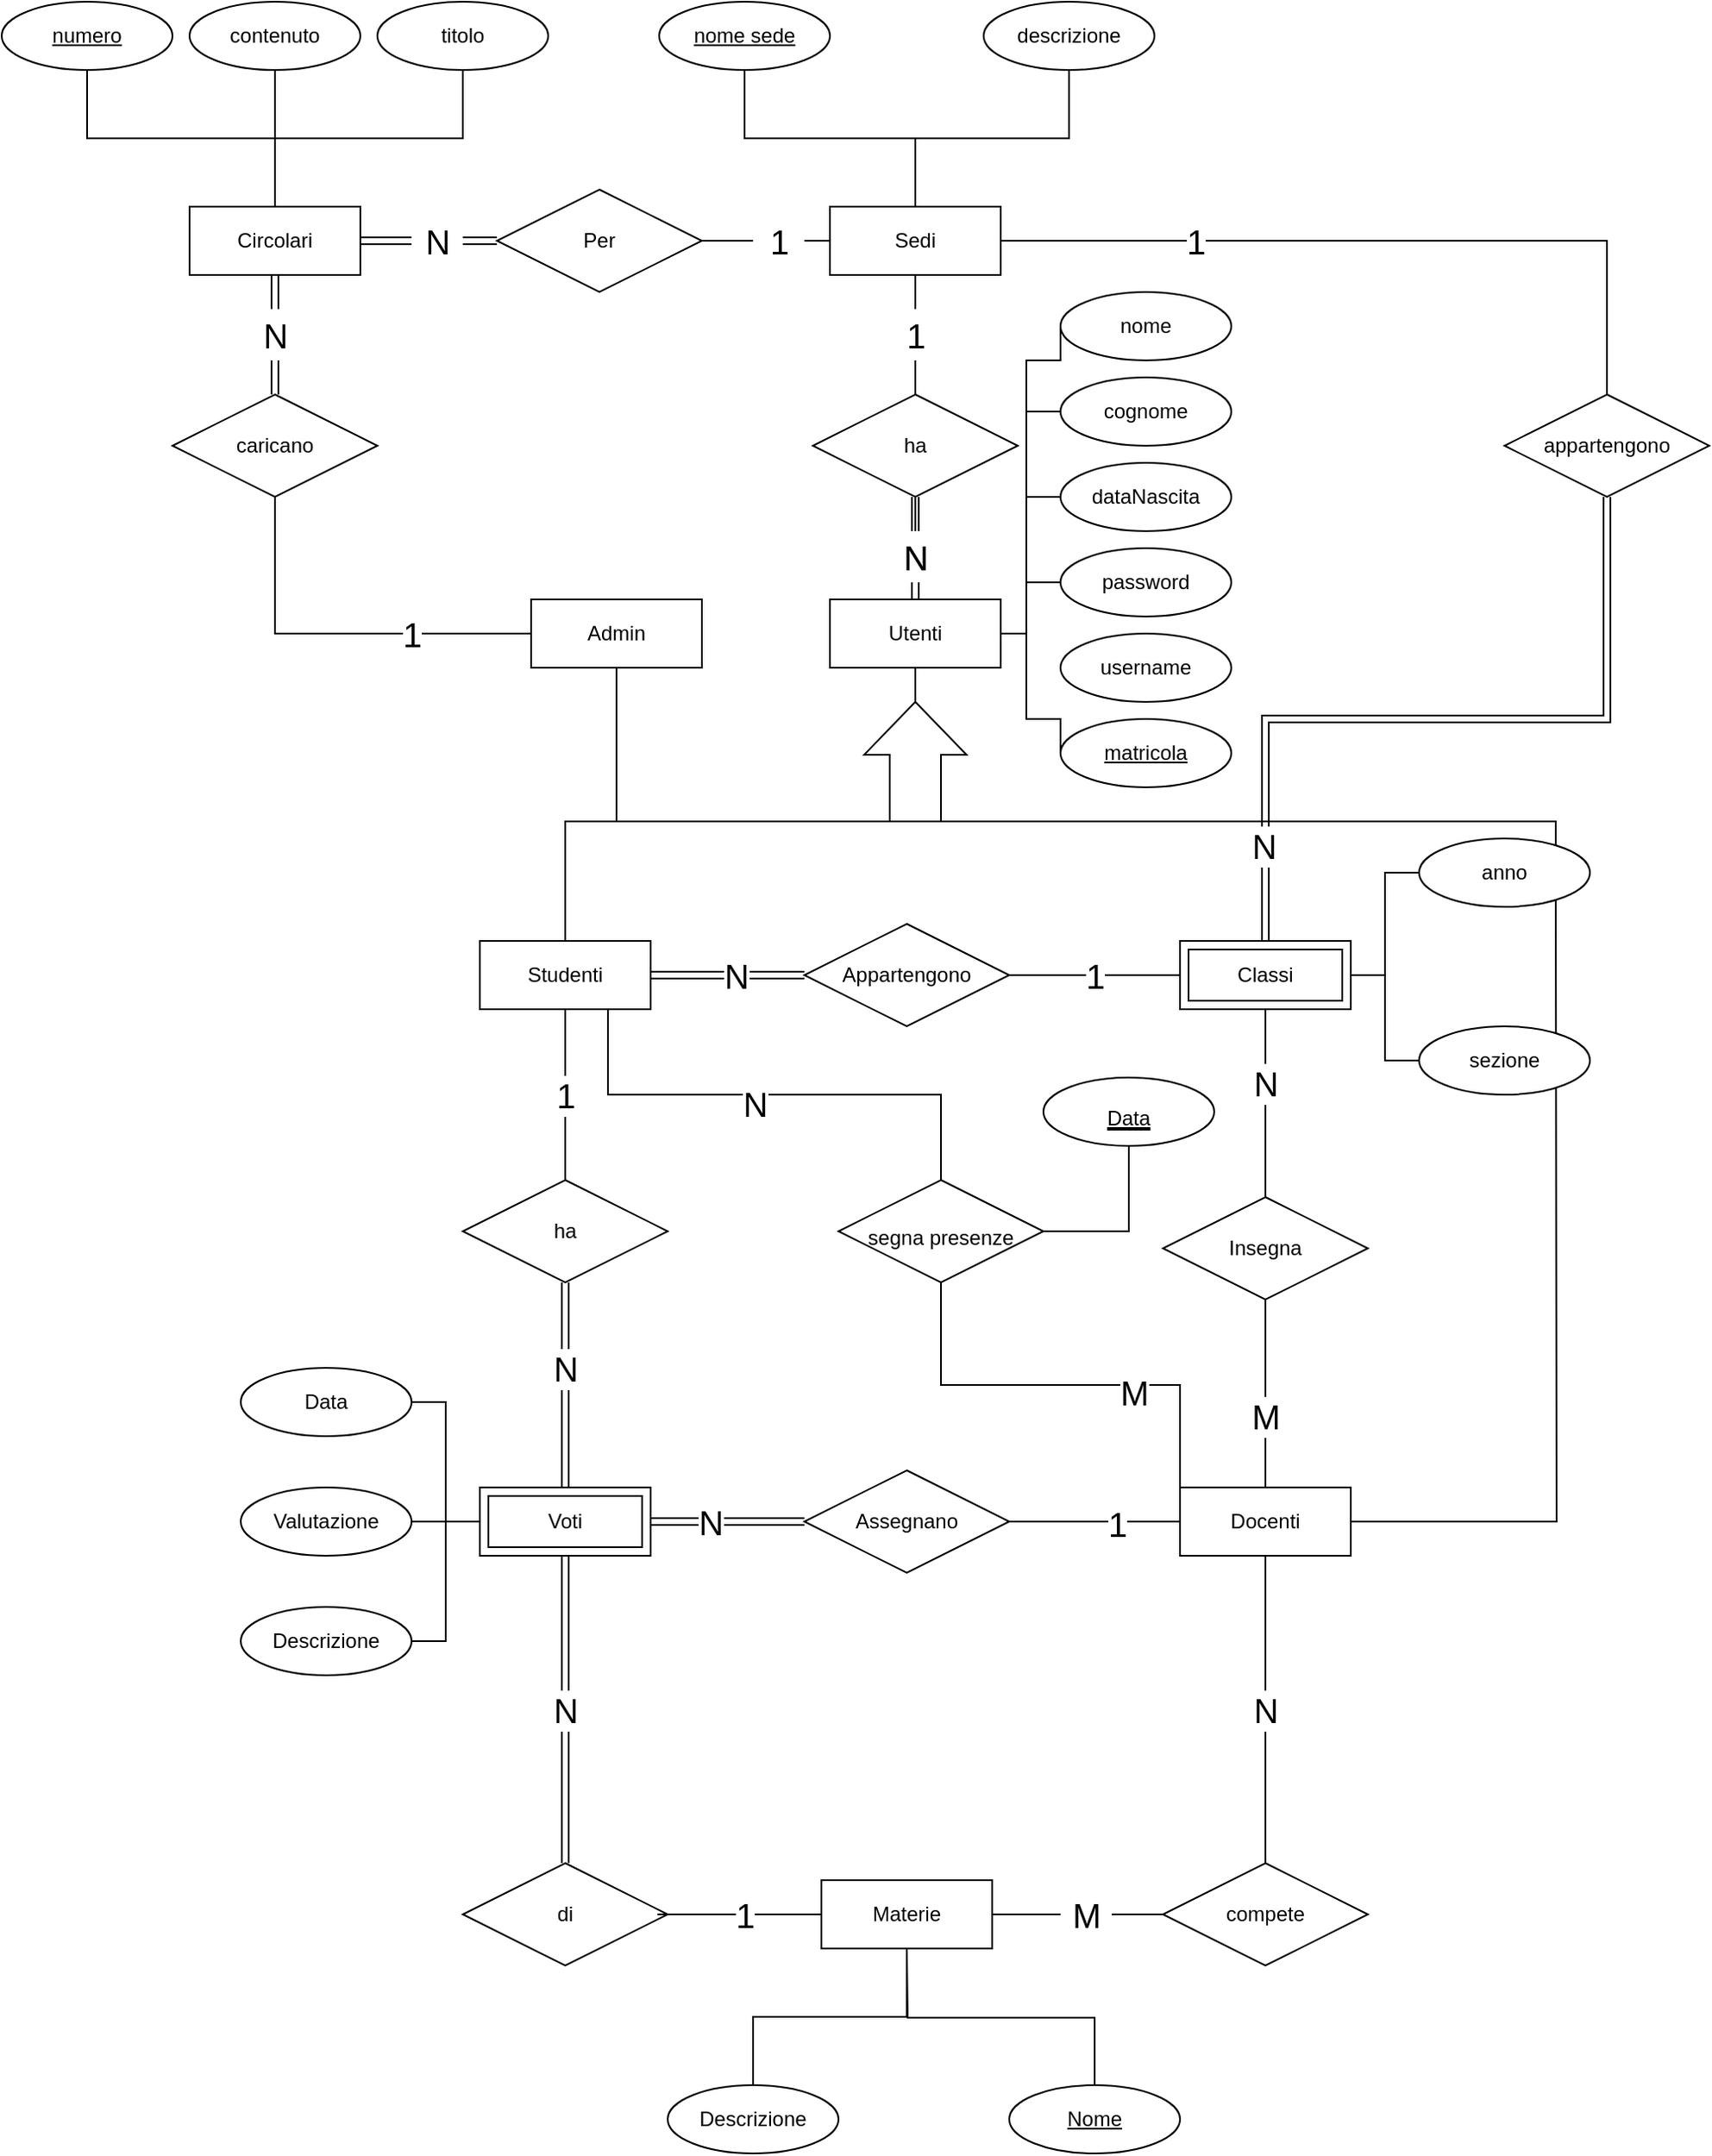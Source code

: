 <mxfile version="14.6.9" type="device"><diagram id="R2lEEEUBdFMjLlhIrx00" name="Page-1"><mxGraphModel dx="2272" dy="1894" grid="1" gridSize="10" guides="1" tooltips="1" connect="1" arrows="1" fold="1" page="1" pageScale="1" pageWidth="850" pageHeight="1100" math="0" shadow="0" extFonts="Permanent Marker^https://fonts.googleapis.com/css?family=Permanent+Marker"><root><mxCell id="0"/><mxCell id="1" parent="0"/><mxCell id="u5RsJrl81o9TGWj8ofD9-92" style="edgeStyle=orthogonalEdgeStyle;rounded=0;orthogonalLoop=1;jettySize=auto;html=1;exitX=0.5;exitY=1;exitDx=0;exitDy=0;entryX=1;entryY=0.5;entryDx=0;entryDy=0;entryPerimeter=0;endArrow=none;endFill=0;" parent="1" source="u5RsJrl81o9TGWj8ofD9-45" target="u5RsJrl81o9TGWj8ofD9-91" edge="1"><mxGeometry relative="1" as="geometry"/></mxCell><mxCell id="HZ6vyrUgXhkD_WY-wSy1-28" style="edgeStyle=orthogonalEdgeStyle;rounded=0;orthogonalLoop=1;jettySize=auto;html=1;exitX=1;exitY=0.5;exitDx=0;exitDy=0;endArrow=none;endFill=0;" parent="1" source="u5RsJrl81o9TGWj8ofD9-45" edge="1"><mxGeometry relative="1" as="geometry"><mxPoint x="460" y="130" as="targetPoint"/></mxGeometry></mxCell><mxCell id="HZ6vyrUgXhkD_WY-wSy1-29" style="edgeStyle=orthogonalEdgeStyle;rounded=0;orthogonalLoop=1;jettySize=auto;html=1;exitX=1;exitY=0.5;exitDx=0;exitDy=0;entryX=0;entryY=0.5;entryDx=0;entryDy=0;endArrow=none;endFill=0;" parent="1" source="u5RsJrl81o9TGWj8ofD9-45" target="u5RsJrl81o9TGWj8ofD9-48" edge="1"><mxGeometry relative="1" as="geometry"><Array as="points"><mxPoint x="460" y="150"/><mxPoint x="460" y="200"/></Array></mxGeometry></mxCell><mxCell id="u5RsJrl81o9TGWj8ofD9-45" value="Utenti" style="whiteSpace=wrap;html=1;align=center;" parent="1" vertex="1"><mxGeometry x="345" y="130" width="100" height="40" as="geometry"/></mxCell><mxCell id="Zwo03tsMXM-KSxoa-1yu-14" style="edgeStyle=orthogonalEdgeStyle;rounded=0;orthogonalLoop=1;jettySize=auto;html=1;exitX=0;exitY=0.5;exitDx=0;exitDy=0;entryX=1;entryY=0.5;entryDx=0;entryDy=0;endArrow=none;endFill=0;" parent="1" source="u5RsJrl81o9TGWj8ofD9-46" target="u5RsJrl81o9TGWj8ofD9-45" edge="1"><mxGeometry relative="1" as="geometry"/></mxCell><mxCell id="u5RsJrl81o9TGWj8ofD9-46" value="password" style="ellipse;whiteSpace=wrap;html=1;align=center;" parent="1" vertex="1"><mxGeometry x="480" y="100" width="100" height="40" as="geometry"/></mxCell><mxCell id="u5RsJrl81o9TGWj8ofD9-47" value="username" style="ellipse;whiteSpace=wrap;html=1;align=center;" parent="1" vertex="1"><mxGeometry x="480" y="150" width="100" height="40" as="geometry"/></mxCell><mxCell id="u5RsJrl81o9TGWj8ofD9-48" value="matricola" style="ellipse;whiteSpace=wrap;html=1;align=center;fontStyle=4;" parent="1" vertex="1"><mxGeometry x="480" y="200" width="100" height="40" as="geometry"/></mxCell><mxCell id="Cv8bibrnAsRZoHXOjE6P-47" style="edgeStyle=orthogonalEdgeStyle;rounded=0;orthogonalLoop=1;jettySize=auto;html=1;exitX=0.75;exitY=1;exitDx=0;exitDy=0;entryX=0.5;entryY=0;entryDx=0;entryDy=0;fontSize=20;endArrow=none;endFill=0;" parent="1" source="u5RsJrl81o9TGWj8ofD9-53" target="Cv8bibrnAsRZoHXOjE6P-46" edge="1"><mxGeometry relative="1" as="geometry"/></mxCell><mxCell id="Cv8bibrnAsRZoHXOjE6P-49" value="N" style="edgeLabel;html=1;align=center;verticalAlign=middle;resizable=0;points=[];fontSize=20;" parent="Cv8bibrnAsRZoHXOjE6P-47" vertex="1" connectable="0"><mxGeometry x="-0.078" y="-5" relative="1" as="geometry"><mxPoint as="offset"/></mxGeometry></mxCell><mxCell id="u5RsJrl81o9TGWj8ofD9-53" value="Studenti" style="whiteSpace=wrap;html=1;align=center;" parent="1" vertex="1"><mxGeometry x="140" y="330" width="100" height="40" as="geometry"/></mxCell><mxCell id="u5RsJrl81o9TGWj8ofD9-66" style="edgeStyle=orthogonalEdgeStyle;rounded=0;orthogonalLoop=1;jettySize=auto;html=1;exitX=0;exitY=0.5;exitDx=0;exitDy=0;endArrow=none;endFill=0;shape=link;" parent="1" source="u5RsJrl81o9TGWj8ofD9-59" target="u5RsJrl81o9TGWj8ofD9-53" edge="1"><mxGeometry relative="1" as="geometry"/></mxCell><mxCell id="Cv8bibrnAsRZoHXOjE6P-11" value="N" style="edgeLabel;html=1;align=center;verticalAlign=middle;resizable=0;points=[];fontSize=20;" parent="u5RsJrl81o9TGWj8ofD9-66" vertex="1" connectable="0"><mxGeometry x="0.222" y="-3" relative="1" as="geometry"><mxPoint x="15" y="3" as="offset"/></mxGeometry></mxCell><mxCell id="u5RsJrl81o9TGWj8ofD9-68" style="edgeStyle=orthogonalEdgeStyle;rounded=0;orthogonalLoop=1;jettySize=auto;html=1;exitX=1;exitY=0.5;exitDx=0;exitDy=0;entryX=0;entryY=0.5;entryDx=0;entryDy=0;endArrow=none;endFill=0;" parent="1" source="u5RsJrl81o9TGWj8ofD9-59" target="u5RsJrl81o9TGWj8ofD9-67" edge="1"><mxGeometry relative="1" as="geometry"/></mxCell><mxCell id="Cv8bibrnAsRZoHXOjE6P-10" value="1" style="edgeLabel;html=1;align=center;verticalAlign=middle;resizable=0;points=[];fontSize=20;" parent="u5RsJrl81o9TGWj8ofD9-68" vertex="1" connectable="0"><mxGeometry x="-0.2" y="1" relative="1" as="geometry"><mxPoint x="10" y="1" as="offset"/></mxGeometry></mxCell><mxCell id="u5RsJrl81o9TGWj8ofD9-59" value="Appartengono" style="shape=rhombus;perimeter=rhombusPerimeter;whiteSpace=wrap;html=1;align=center;" parent="1" vertex="1"><mxGeometry x="330" y="320" width="120" height="60" as="geometry"/></mxCell><mxCell id="u5RsJrl81o9TGWj8ofD9-107" style="edgeStyle=orthogonalEdgeStyle;rounded=0;orthogonalLoop=1;jettySize=auto;html=1;exitX=1;exitY=0.5;exitDx=0;exitDy=0;entryX=0;entryY=0.5;entryDx=0;entryDy=0;endArrow=none;endFill=0;" parent="1" source="u5RsJrl81o9TGWj8ofD9-67" target="u5RsJrl81o9TGWj8ofD9-106" edge="1"><mxGeometry relative="1" as="geometry"/></mxCell><mxCell id="u5RsJrl81o9TGWj8ofD9-67" value="Classi" style="shape=ext;margin=3;double=1;whiteSpace=wrap;html=1;align=center;" parent="1" vertex="1"><mxGeometry x="550" y="330" width="100" height="40" as="geometry"/></mxCell><mxCell id="u5RsJrl81o9TGWj8ofD9-75" style="edgeStyle=orthogonalEdgeStyle;rounded=0;orthogonalLoop=1;jettySize=auto;html=1;exitX=0;exitY=0.5;exitDx=0;exitDy=0;endArrow=none;endFill=0;" parent="1" source="u5RsJrl81o9TGWj8ofD9-69" target="u5RsJrl81o9TGWj8ofD9-74" edge="1"><mxGeometry relative="1" as="geometry"/></mxCell><mxCell id="CXxu5Rnw5cUne-cTAe9h-7" value="1" style="edgeLabel;html=1;align=center;verticalAlign=middle;resizable=0;points=[];fontSize=20;" vertex="1" connectable="0" parent="u5RsJrl81o9TGWj8ofD9-75"><mxGeometry x="-0.26" y="1" relative="1" as="geometry"><mxPoint as="offset"/></mxGeometry></mxCell><mxCell id="u5RsJrl81o9TGWj8ofD9-95" style="edgeStyle=orthogonalEdgeStyle;rounded=0;orthogonalLoop=1;jettySize=auto;html=1;exitX=1;exitY=0.5;exitDx=0;exitDy=0;endArrow=none;endFill=0;" parent="1" source="u5RsJrl81o9TGWj8ofD9-69" edge="1"><mxGeometry relative="1" as="geometry"><mxPoint x="770" y="290" as="targetPoint"/></mxGeometry></mxCell><mxCell id="u5RsJrl81o9TGWj8ofD9-69" value="Docenti" style="whiteSpace=wrap;html=1;align=center;" parent="1" vertex="1"><mxGeometry x="550" y="650" width="100" height="40" as="geometry"/></mxCell><mxCell id="u5RsJrl81o9TGWj8ofD9-72" style="edgeStyle=orthogonalEdgeStyle;rounded=0;orthogonalLoop=1;jettySize=auto;html=1;exitX=0.5;exitY=1;exitDx=0;exitDy=0;entryX=0.5;entryY=0;entryDx=0;entryDy=0;endArrow=none;endFill=0;" parent="1" source="u5RsJrl81o9TGWj8ofD9-71" target="u5RsJrl81o9TGWj8ofD9-69" edge="1"><mxGeometry relative="1" as="geometry"/></mxCell><mxCell id="Cv8bibrnAsRZoHXOjE6P-9" value="M" style="edgeLabel;html=1;align=center;verticalAlign=middle;resizable=0;points=[];fontSize=20;" parent="u5RsJrl81o9TGWj8ofD9-72" vertex="1" connectable="0"><mxGeometry x="0.236" relative="1" as="geometry"><mxPoint as="offset"/></mxGeometry></mxCell><mxCell id="u5RsJrl81o9TGWj8ofD9-73" style="edgeStyle=orthogonalEdgeStyle;rounded=0;orthogonalLoop=1;jettySize=auto;html=1;exitX=0.5;exitY=0;exitDx=0;exitDy=0;entryX=0.5;entryY=1;entryDx=0;entryDy=0;endArrow=none;endFill=0;" parent="1" source="u5RsJrl81o9TGWj8ofD9-71" target="u5RsJrl81o9TGWj8ofD9-67" edge="1"><mxGeometry relative="1" as="geometry"/></mxCell><mxCell id="Cv8bibrnAsRZoHXOjE6P-8" value="N" style="edgeLabel;html=1;align=center;verticalAlign=middle;resizable=0;points=[];fontSize=20;" parent="u5RsJrl81o9TGWj8ofD9-73" vertex="1" connectable="0"><mxGeometry x="0.218" relative="1" as="geometry"><mxPoint as="offset"/></mxGeometry></mxCell><mxCell id="u5RsJrl81o9TGWj8ofD9-71" value="Insegna" style="shape=rhombus;perimeter=rhombusPerimeter;whiteSpace=wrap;html=1;align=center;" parent="1" vertex="1"><mxGeometry x="540" y="480" width="120" height="60" as="geometry"/></mxCell><mxCell id="u5RsJrl81o9TGWj8ofD9-79" style="edgeStyle=orthogonalEdgeStyle;rounded=0;orthogonalLoop=1;jettySize=auto;html=1;exitX=0;exitY=0.5;exitDx=0;exitDy=0;entryX=1;entryY=0.5;entryDx=0;entryDy=0;endArrow=none;endFill=0;shape=link;" parent="1" source="u5RsJrl81o9TGWj8ofD9-74" target="u5RsJrl81o9TGWj8ofD9-78" edge="1"><mxGeometry relative="1" as="geometry"/></mxCell><mxCell id="CXxu5Rnw5cUne-cTAe9h-6" value="N" style="edgeLabel;html=1;align=center;verticalAlign=middle;resizable=0;points=[];fontSize=20;" vertex="1" connectable="0" parent="u5RsJrl81o9TGWj8ofD9-79"><mxGeometry x="0.222" relative="1" as="geometry"><mxPoint as="offset"/></mxGeometry></mxCell><mxCell id="u5RsJrl81o9TGWj8ofD9-74" value="Assegnano" style="shape=rhombus;perimeter=rhombusPerimeter;whiteSpace=wrap;html=1;align=center;" parent="1" vertex="1"><mxGeometry x="330" y="640" width="120" height="60" as="geometry"/></mxCell><mxCell id="u5RsJrl81o9TGWj8ofD9-78" value="Voti" style="shape=ext;margin=3;double=1;whiteSpace=wrap;html=1;align=center;" parent="1" vertex="1"><mxGeometry x="140" y="650" width="100" height="40" as="geometry"/></mxCell><mxCell id="u5RsJrl81o9TGWj8ofD9-81" style="edgeStyle=orthogonalEdgeStyle;rounded=0;orthogonalLoop=1;jettySize=auto;html=1;exitX=0.5;exitY=0;exitDx=0;exitDy=0;entryX=0.5;entryY=1;entryDx=0;entryDy=0;endArrow=none;endFill=0;" parent="1" source="u5RsJrl81o9TGWj8ofD9-80" target="u5RsJrl81o9TGWj8ofD9-53" edge="1"><mxGeometry relative="1" as="geometry"/></mxCell><mxCell id="Cv8bibrnAsRZoHXOjE6P-7" value="1" style="edgeLabel;html=1;align=center;verticalAlign=middle;resizable=0;points=[];fontSize=20;" parent="u5RsJrl81o9TGWj8ofD9-81" vertex="1" connectable="0"><mxGeometry x="0.2" y="-1" relative="1" as="geometry"><mxPoint x="-1" y="10" as="offset"/></mxGeometry></mxCell><mxCell id="u5RsJrl81o9TGWj8ofD9-82" style="edgeStyle=orthogonalEdgeStyle;rounded=0;orthogonalLoop=1;jettySize=auto;html=1;exitX=0.5;exitY=1;exitDx=0;exitDy=0;entryX=0.5;entryY=0;entryDx=0;entryDy=0;endArrow=none;endFill=0;shape=link;" parent="1" source="u5RsJrl81o9TGWj8ofD9-80" target="u5RsJrl81o9TGWj8ofD9-78" edge="1"><mxGeometry relative="1" as="geometry"><Array as="points"><mxPoint x="190" y="590"/><mxPoint x="190" y="590"/></Array></mxGeometry></mxCell><mxCell id="Cv8bibrnAsRZoHXOjE6P-6" value="N" style="edgeLabel;html=1;align=center;verticalAlign=middle;resizable=0;points=[];fontSize=20;" parent="u5RsJrl81o9TGWj8ofD9-82" vertex="1" connectable="0"><mxGeometry x="-0.317" relative="1" as="geometry"><mxPoint y="9" as="offset"/></mxGeometry></mxCell><mxCell id="u5RsJrl81o9TGWj8ofD9-80" value="ha" style="shape=rhombus;perimeter=rhombusPerimeter;whiteSpace=wrap;html=1;align=center;" parent="1" vertex="1"><mxGeometry x="130" y="470" width="120" height="60" as="geometry"/></mxCell><mxCell id="u5RsJrl81o9TGWj8ofD9-85" style="edgeStyle=orthogonalEdgeStyle;rounded=0;orthogonalLoop=1;jettySize=auto;html=1;exitX=0.5;exitY=0;exitDx=0;exitDy=0;entryX=0.5;entryY=1;entryDx=0;entryDy=0;endArrow=none;endFill=0;shape=link;" parent="1" source="u5RsJrl81o9TGWj8ofD9-83" target="u5RsJrl81o9TGWj8ofD9-78" edge="1"><mxGeometry relative="1" as="geometry"/></mxCell><mxCell id="Cv8bibrnAsRZoHXOjE6P-15" value="N" style="edgeLabel;html=1;align=center;verticalAlign=middle;resizable=0;points=[];fontSize=20;" parent="u5RsJrl81o9TGWj8ofD9-85" vertex="1" connectable="0"><mxGeometry x="0.211" y="1" relative="1" as="geometry"><mxPoint x="1" y="19" as="offset"/></mxGeometry></mxCell><mxCell id="u5RsJrl81o9TGWj8ofD9-83" value="di" style="shape=rhombus;perimeter=rhombusPerimeter;whiteSpace=wrap;html=1;align=center;" parent="1" vertex="1"><mxGeometry x="130" y="870" width="120" height="60" as="geometry"/></mxCell><mxCell id="u5RsJrl81o9TGWj8ofD9-87" style="edgeStyle=orthogonalEdgeStyle;rounded=0;orthogonalLoop=1;jettySize=auto;html=1;exitX=0;exitY=0.5;exitDx=0;exitDy=0;entryX=0.95;entryY=0.5;entryDx=0;entryDy=0;entryPerimeter=0;endArrow=none;endFill=0;" parent="1" source="u5RsJrl81o9TGWj8ofD9-86" target="u5RsJrl81o9TGWj8ofD9-83" edge="1"><mxGeometry relative="1" as="geometry"/></mxCell><mxCell id="Cv8bibrnAsRZoHXOjE6P-16" value="1" style="edgeLabel;html=1;align=center;verticalAlign=middle;resizable=0;points=[];fontSize=20;" parent="u5RsJrl81o9TGWj8ofD9-87" vertex="1" connectable="0"><mxGeometry x="-0.208" y="1" relative="1" as="geometry"><mxPoint x="-7" y="-1" as="offset"/></mxGeometry></mxCell><mxCell id="u5RsJrl81o9TGWj8ofD9-86" value="Materie" style="whiteSpace=wrap;html=1;align=center;" parent="1" vertex="1"><mxGeometry x="340" y="880" width="100" height="40" as="geometry"/></mxCell><mxCell id="u5RsJrl81o9TGWj8ofD9-89" style="edgeStyle=orthogonalEdgeStyle;rounded=0;orthogonalLoop=1;jettySize=auto;html=1;exitX=0.5;exitY=0;exitDx=0;exitDy=0;entryX=0.5;entryY=1;entryDx=0;entryDy=0;endArrow=none;endFill=0;" parent="1" source="u5RsJrl81o9TGWj8ofD9-88" target="u5RsJrl81o9TGWj8ofD9-69" edge="1"><mxGeometry relative="1" as="geometry"/></mxCell><mxCell id="Cv8bibrnAsRZoHXOjE6P-12" value="N" style="edgeLabel;html=1;align=center;verticalAlign=middle;resizable=0;points=[];fontSize=20;" parent="u5RsJrl81o9TGWj8ofD9-89" vertex="1" connectable="0"><mxGeometry x="0.189" y="-3" relative="1" as="geometry"><mxPoint x="-3" y="17" as="offset"/></mxGeometry></mxCell><mxCell id="u5RsJrl81o9TGWj8ofD9-90" style="edgeStyle=orthogonalEdgeStyle;rounded=0;orthogonalLoop=1;jettySize=auto;html=1;exitX=0;exitY=0.5;exitDx=0;exitDy=0;endArrow=none;endFill=0;startArrow=none;" parent="1" source="Cv8bibrnAsRZoHXOjE6P-13" target="u5RsJrl81o9TGWj8ofD9-86" edge="1"><mxGeometry relative="1" as="geometry"/></mxCell><mxCell id="u5RsJrl81o9TGWj8ofD9-88" value="compete" style="shape=rhombus;perimeter=rhombusPerimeter;whiteSpace=wrap;html=1;align=center;" parent="1" vertex="1"><mxGeometry x="540" y="870" width="120" height="60" as="geometry"/></mxCell><mxCell id="u5RsJrl81o9TGWj8ofD9-93" style="edgeStyle=orthogonalEdgeStyle;rounded=0;orthogonalLoop=1;jettySize=auto;html=1;exitX=0;exitY=0;exitDx=0;exitDy=15;exitPerimeter=0;endArrow=none;endFill=0;" parent="1" source="u5RsJrl81o9TGWj8ofD9-91" target="u5RsJrl81o9TGWj8ofD9-53" edge="1"><mxGeometry relative="1" as="geometry"><Array as="points"><mxPoint x="190" y="260"/></Array></mxGeometry></mxCell><mxCell id="u5RsJrl81o9TGWj8ofD9-94" style="edgeStyle=orthogonalEdgeStyle;rounded=0;orthogonalLoop=1;jettySize=auto;html=1;exitX=0;exitY=0;exitDx=0;exitDy=45;exitPerimeter=0;endArrow=none;endFill=0;" parent="1" source="u5RsJrl81o9TGWj8ofD9-91" edge="1"><mxGeometry relative="1" as="geometry"><mxPoint x="770" y="300" as="targetPoint"/><Array as="points"><mxPoint x="770" y="260"/></Array></mxGeometry></mxCell><mxCell id="u5RsJrl81o9TGWj8ofD9-91" value="" style="shape=singleArrow;direction=north;whiteSpace=wrap;html=1;arrowWidth=0.5;arrowSize=0.443;" parent="1" vertex="1"><mxGeometry x="365" y="190" width="60" height="70" as="geometry"/></mxCell><mxCell id="u5RsJrl81o9TGWj8ofD9-104" style="edgeStyle=orthogonalEdgeStyle;rounded=0;orthogonalLoop=1;jettySize=auto;html=1;exitX=0;exitY=0.5;exitDx=0;exitDy=0;entryX=1;entryY=0.5;entryDx=0;entryDy=0;endArrow=none;endFill=0;" parent="1" source="u5RsJrl81o9TGWj8ofD9-103" target="u5RsJrl81o9TGWj8ofD9-67" edge="1"><mxGeometry relative="1" as="geometry"/></mxCell><mxCell id="u5RsJrl81o9TGWj8ofD9-103" value="anno" style="ellipse;whiteSpace=wrap;html=1;align=center;" parent="1" vertex="1"><mxGeometry x="690" y="270" width="100" height="40" as="geometry"/></mxCell><mxCell id="u5RsJrl81o9TGWj8ofD9-106" value="sezione" style="ellipse;whiteSpace=wrap;html=1;align=center;" parent="1" vertex="1"><mxGeometry x="690" y="380" width="100" height="40" as="geometry"/></mxCell><mxCell id="u5RsJrl81o9TGWj8ofD9-119" style="edgeStyle=orthogonalEdgeStyle;rounded=0;orthogonalLoop=1;jettySize=auto;html=1;exitX=1;exitY=0.5;exitDx=0;exitDy=0;entryX=0;entryY=0.5;entryDx=0;entryDy=0;endArrow=none;endFill=0;" parent="1" source="u5RsJrl81o9TGWj8ofD9-116" target="u5RsJrl81o9TGWj8ofD9-78" edge="1"><mxGeometry relative="1" as="geometry"/></mxCell><mxCell id="u5RsJrl81o9TGWj8ofD9-116" value="Data" style="ellipse;whiteSpace=wrap;html=1;align=center;" parent="1" vertex="1"><mxGeometry y="580" width="100" height="40" as="geometry"/></mxCell><mxCell id="u5RsJrl81o9TGWj8ofD9-120" style="edgeStyle=orthogonalEdgeStyle;rounded=0;orthogonalLoop=1;jettySize=auto;html=1;exitX=1;exitY=0.5;exitDx=0;exitDy=0;endArrow=none;endFill=0;" parent="1" source="u5RsJrl81o9TGWj8ofD9-117" target="u5RsJrl81o9TGWj8ofD9-78" edge="1"><mxGeometry relative="1" as="geometry"/></mxCell><mxCell id="u5RsJrl81o9TGWj8ofD9-117" value="Valutazione" style="ellipse;whiteSpace=wrap;html=1;align=center;" parent="1" vertex="1"><mxGeometry y="650" width="100" height="40" as="geometry"/></mxCell><mxCell id="u5RsJrl81o9TGWj8ofD9-121" style="edgeStyle=orthogonalEdgeStyle;rounded=0;orthogonalLoop=1;jettySize=auto;html=1;exitX=1;exitY=0.5;exitDx=0;exitDy=0;entryX=0;entryY=0.5;entryDx=0;entryDy=0;endArrow=none;endFill=0;" parent="1" source="u5RsJrl81o9TGWj8ofD9-118" target="u5RsJrl81o9TGWj8ofD9-78" edge="1"><mxGeometry relative="1" as="geometry"/></mxCell><mxCell id="u5RsJrl81o9TGWj8ofD9-118" value="Descrizione" style="ellipse;whiteSpace=wrap;html=1;align=center;" parent="1" vertex="1"><mxGeometry y="720" width="100" height="40" as="geometry"/></mxCell><mxCell id="u5RsJrl81o9TGWj8ofD9-123" style="edgeStyle=orthogonalEdgeStyle;rounded=0;orthogonalLoop=1;jettySize=auto;html=1;exitX=0.5;exitY=0;exitDx=0;exitDy=0;entryX=0.5;entryY=1;entryDx=0;entryDy=0;endArrow=none;endFill=0;" parent="1" source="u5RsJrl81o9TGWj8ofD9-122" target="u5RsJrl81o9TGWj8ofD9-86" edge="1"><mxGeometry relative="1" as="geometry"/></mxCell><mxCell id="u5RsJrl81o9TGWj8ofD9-122" value="Descrizione" style="ellipse;whiteSpace=wrap;html=1;align=center;" parent="1" vertex="1"><mxGeometry x="250" y="1000" width="100" height="40" as="geometry"/></mxCell><mxCell id="u5RsJrl81o9TGWj8ofD9-126" style="edgeStyle=orthogonalEdgeStyle;rounded=0;orthogonalLoop=1;jettySize=auto;html=1;exitX=0.5;exitY=0;exitDx=0;exitDy=0;endArrow=none;endFill=0;" parent="1" source="u5RsJrl81o9TGWj8ofD9-125" edge="1"><mxGeometry relative="1" as="geometry"><mxPoint x="390" y="920" as="targetPoint"/></mxGeometry></mxCell><mxCell id="u5RsJrl81o9TGWj8ofD9-125" value="Nome" style="ellipse;whiteSpace=wrap;html=1;align=center;fontStyle=4;" parent="1" vertex="1"><mxGeometry x="450" y="1000" width="100" height="40" as="geometry"/></mxCell><mxCell id="HZ6vyrUgXhkD_WY-wSy1-26" style="edgeStyle=orthogonalEdgeStyle;rounded=0;orthogonalLoop=1;jettySize=auto;html=1;exitX=0.5;exitY=1;exitDx=0;exitDy=0;entryX=0.5;entryY=0;entryDx=0;entryDy=0;endArrow=none;endFill=0;startArrow=none;" parent="1" source="Cv8bibrnAsRZoHXOjE6P-37" target="HZ6vyrUgXhkD_WY-wSy1-18" edge="1"><mxGeometry relative="1" as="geometry"/></mxCell><mxCell id="HZ6vyrUgXhkD_WY-wSy1-45" style="edgeStyle=orthogonalEdgeStyle;rounded=0;orthogonalLoop=1;jettySize=auto;html=1;exitX=1;exitY=0.5;exitDx=0;exitDy=0;entryX=0.5;entryY=0;entryDx=0;entryDy=0;endArrow=none;endFill=0;" parent="1" source="HZ6vyrUgXhkD_WY-wSy1-5" target="HZ6vyrUgXhkD_WY-wSy1-44" edge="1"><mxGeometry relative="1" as="geometry"/></mxCell><mxCell id="Cv8bibrnAsRZoHXOjE6P-45" value="1" style="edgeLabel;html=1;align=center;verticalAlign=middle;resizable=0;points=[];fontSize=20;" parent="HZ6vyrUgXhkD_WY-wSy1-45" vertex="1" connectable="0"><mxGeometry x="-0.491" y="-4" relative="1" as="geometry"><mxPoint y="-4" as="offset"/></mxGeometry></mxCell><mxCell id="HZ6vyrUgXhkD_WY-wSy1-5" value="Sedi" style="whiteSpace=wrap;html=1;align=center;" parent="1" vertex="1"><mxGeometry x="345" y="-100" width="100" height="40" as="geometry"/></mxCell><mxCell id="HZ6vyrUgXhkD_WY-wSy1-7" style="edgeStyle=orthogonalEdgeStyle;rounded=0;orthogonalLoop=1;jettySize=auto;html=1;exitX=0.5;exitY=1;exitDx=0;exitDy=0;endArrow=none;endFill=0;entryX=0.5;entryY=0;entryDx=0;entryDy=0;" parent="1" source="HZ6vyrUgXhkD_WY-wSy1-6" target="HZ6vyrUgXhkD_WY-wSy1-5" edge="1"><mxGeometry relative="1" as="geometry"><mxPoint x="375" y="-130" as="targetPoint"/></mxGeometry></mxCell><mxCell id="HZ6vyrUgXhkD_WY-wSy1-6" value="nome sede" style="ellipse;whiteSpace=wrap;html=1;align=center;fontStyle=4;" parent="1" vertex="1"><mxGeometry x="245" y="-220" width="100" height="40" as="geometry"/></mxCell><mxCell id="HZ6vyrUgXhkD_WY-wSy1-9" style="edgeStyle=orthogonalEdgeStyle;rounded=0;orthogonalLoop=1;jettySize=auto;html=1;exitX=0.5;exitY=1;exitDx=0;exitDy=0;entryX=0.5;entryY=0;entryDx=0;entryDy=0;endArrow=none;endFill=0;" parent="1" source="HZ6vyrUgXhkD_WY-wSy1-8" target="HZ6vyrUgXhkD_WY-wSy1-5" edge="1"><mxGeometry relative="1" as="geometry"/></mxCell><mxCell id="HZ6vyrUgXhkD_WY-wSy1-8" value="descrizione" style="ellipse;whiteSpace=wrap;html=1;align=center;" parent="1" vertex="1"><mxGeometry x="435" y="-220" width="100" height="40" as="geometry"/></mxCell><mxCell id="Cv8bibrnAsRZoHXOjE6P-42" style="edgeStyle=orthogonalEdgeStyle;rounded=0;orthogonalLoop=1;jettySize=auto;html=1;exitX=0.5;exitY=1;exitDx=0;exitDy=0;entryX=0.5;entryY=0;entryDx=0;entryDy=0;fontSize=20;endArrow=none;endFill=0;startArrow=none;shape=link;" parent="1" source="Cv8bibrnAsRZoHXOjE6P-39" target="u5RsJrl81o9TGWj8ofD9-45" edge="1"><mxGeometry relative="1" as="geometry"/></mxCell><mxCell id="HZ6vyrUgXhkD_WY-wSy1-18" value="ha" style="shape=rhombus;perimeter=rhombusPerimeter;whiteSpace=wrap;html=1;align=center;" parent="1" vertex="1"><mxGeometry x="335" y="10" width="120" height="60" as="geometry"/></mxCell><mxCell id="HZ6vyrUgXhkD_WY-wSy1-33" style="edgeStyle=orthogonalEdgeStyle;rounded=0;orthogonalLoop=1;jettySize=auto;html=1;exitX=0.5;exitY=1;exitDx=0;exitDy=0;endArrow=none;endFill=0;" parent="1" source="HZ6vyrUgXhkD_WY-wSy1-30" edge="1"><mxGeometry relative="1" as="geometry"><mxPoint x="220" y="260" as="targetPoint"/></mxGeometry></mxCell><mxCell id="HZ6vyrUgXhkD_WY-wSy1-30" value="Admin" style="whiteSpace=wrap;html=1;align=center;" parent="1" vertex="1"><mxGeometry x="170" y="130" width="100" height="40" as="geometry"/></mxCell><mxCell id="HZ6vyrUgXhkD_WY-wSy1-36" style="edgeStyle=orthogonalEdgeStyle;rounded=0;orthogonalLoop=1;jettySize=auto;html=1;exitX=0.5;exitY=1;exitDx=0;exitDy=0;entryX=0;entryY=0.5;entryDx=0;entryDy=0;endArrow=none;endFill=0;" parent="1" source="HZ6vyrUgXhkD_WY-wSy1-34" target="HZ6vyrUgXhkD_WY-wSy1-30" edge="1"><mxGeometry relative="1" as="geometry"/></mxCell><mxCell id="HZ6vyrUgXhkD_WY-wSy1-34" value="caricano" style="shape=rhombus;perimeter=rhombusPerimeter;whiteSpace=wrap;html=1;align=center;" parent="1" vertex="1"><mxGeometry x="-40" y="10" width="120" height="60" as="geometry"/></mxCell><mxCell id="Cv8bibrnAsRZoHXOjE6P-35" style="edgeStyle=orthogonalEdgeStyle;rounded=0;orthogonalLoop=1;jettySize=auto;html=1;exitX=1;exitY=0.5;exitDx=0;exitDy=0;entryX=0;entryY=0.5;entryDx=0;entryDy=0;fontSize=20;endArrow=none;endFill=0;startArrow=none;shape=link;" parent="1" source="Cv8bibrnAsRZoHXOjE6P-32" target="HZ6vyrUgXhkD_WY-wSy1-40" edge="1"><mxGeometry relative="1" as="geometry"/></mxCell><mxCell id="CXxu5Rnw5cUne-cTAe9h-3" style="edgeStyle=orthogonalEdgeStyle;shape=link;rounded=0;orthogonalLoop=1;jettySize=auto;html=1;exitX=0.5;exitY=1;exitDx=0;exitDy=0;" edge="1" parent="1" source="HZ6vyrUgXhkD_WY-wSy1-35" target="Cv8bibrnAsRZoHXOjE6P-21"><mxGeometry relative="1" as="geometry"/></mxCell><mxCell id="HZ6vyrUgXhkD_WY-wSy1-35" value="Circolari" style="whiteSpace=wrap;html=1;align=center;" parent="1" vertex="1"><mxGeometry x="-30" y="-100" width="100" height="40" as="geometry"/></mxCell><mxCell id="HZ6vyrUgXhkD_WY-wSy1-37" style="edgeStyle=orthogonalEdgeStyle;rounded=0;orthogonalLoop=1;jettySize=auto;html=1;exitX=0.5;exitY=1;exitDx=0;exitDy=0;endArrow=none;endFill=0;" parent="1" source="HZ6vyrUgXhkD_WY-wSy1-35" target="HZ6vyrUgXhkD_WY-wSy1-35" edge="1"><mxGeometry relative="1" as="geometry"/></mxCell><mxCell id="HZ6vyrUgXhkD_WY-wSy1-42" style="edgeStyle=orthogonalEdgeStyle;rounded=0;orthogonalLoop=1;jettySize=auto;html=1;exitX=1;exitY=0.5;exitDx=0;exitDy=0;entryX=0;entryY=0.5;entryDx=0;entryDy=0;endArrow=none;endFill=0;startArrow=none;" parent="1" source="Cv8bibrnAsRZoHXOjE6P-30" target="HZ6vyrUgXhkD_WY-wSy1-5" edge="1"><mxGeometry relative="1" as="geometry"/></mxCell><mxCell id="HZ6vyrUgXhkD_WY-wSy1-40" value="Per" style="shape=rhombus;perimeter=rhombusPerimeter;whiteSpace=wrap;html=1;align=center;" parent="1" vertex="1"><mxGeometry x="150" y="-110" width="120" height="60" as="geometry"/></mxCell><mxCell id="HZ6vyrUgXhkD_WY-wSy1-46" style="edgeStyle=orthogonalEdgeStyle;rounded=0;orthogonalLoop=1;jettySize=auto;html=1;exitX=0.5;exitY=1;exitDx=0;exitDy=0;entryX=0.5;entryY=0;entryDx=0;entryDy=0;endArrow=none;endFill=0;shape=link;" parent="1" source="HZ6vyrUgXhkD_WY-wSy1-44" target="u5RsJrl81o9TGWj8ofD9-67" edge="1"><mxGeometry relative="1" as="geometry"/></mxCell><mxCell id="Cv8bibrnAsRZoHXOjE6P-44" value="N" style="edgeLabel;html=1;align=center;verticalAlign=middle;resizable=0;points=[];fontSize=20;" parent="HZ6vyrUgXhkD_WY-wSy1-46" vertex="1" connectable="0"><mxGeometry x="0.755" y="-1" relative="1" as="geometry"><mxPoint as="offset"/></mxGeometry></mxCell><mxCell id="HZ6vyrUgXhkD_WY-wSy1-44" value="appartengono" style="shape=rhombus;perimeter=rhombusPerimeter;whiteSpace=wrap;html=1;align=center;" parent="1" vertex="1"><mxGeometry x="740" y="10" width="120" height="60" as="geometry"/></mxCell><mxCell id="HZ6vyrUgXhkD_WY-wSy1-49" style="edgeStyle=orthogonalEdgeStyle;rounded=0;orthogonalLoop=1;jettySize=auto;html=1;exitX=0.5;exitY=1;exitDx=0;exitDy=0;endArrow=none;endFill=0;" parent="1" source="HZ6vyrUgXhkD_WY-wSy1-48" target="HZ6vyrUgXhkD_WY-wSy1-35" edge="1"><mxGeometry relative="1" as="geometry"/></mxCell><mxCell id="HZ6vyrUgXhkD_WY-wSy1-48" value="titolo" style="ellipse;whiteSpace=wrap;html=1;align=center;" parent="1" vertex="1"><mxGeometry x="80" y="-220" width="100" height="40" as="geometry"/></mxCell><mxCell id="HZ6vyrUgXhkD_WY-wSy1-51" style="edgeStyle=orthogonalEdgeStyle;rounded=0;orthogonalLoop=1;jettySize=auto;html=1;exitX=0.5;exitY=1;exitDx=0;exitDy=0;entryX=0.5;entryY=0;entryDx=0;entryDy=0;endArrow=none;endFill=0;" parent="1" source="HZ6vyrUgXhkD_WY-wSy1-50" target="HZ6vyrUgXhkD_WY-wSy1-35" edge="1"><mxGeometry relative="1" as="geometry"/></mxCell><mxCell id="HZ6vyrUgXhkD_WY-wSy1-50" value="contenuto" style="ellipse;whiteSpace=wrap;html=1;align=center;" parent="1" vertex="1"><mxGeometry x="-30" y="-220" width="100" height="40" as="geometry"/></mxCell><mxCell id="HZ6vyrUgXhkD_WY-wSy1-56" style="edgeStyle=orthogonalEdgeStyle;rounded=0;orthogonalLoop=1;jettySize=auto;html=1;exitX=0.5;exitY=1;exitDx=0;exitDy=0;entryX=0.5;entryY=0;entryDx=0;entryDy=0;endArrow=none;endFill=0;" parent="1" source="HZ6vyrUgXhkD_WY-wSy1-55" target="HZ6vyrUgXhkD_WY-wSy1-35" edge="1"><mxGeometry relative="1" as="geometry"/></mxCell><mxCell id="HZ6vyrUgXhkD_WY-wSy1-55" value="numero" style="ellipse;whiteSpace=wrap;html=1;align=center;fontStyle=4;" parent="1" vertex="1"><mxGeometry x="-140" y="-220" width="100" height="40" as="geometry"/></mxCell><mxCell id="Cv8bibrnAsRZoHXOjE6P-13" value="M" style="text;html=1;align=center;verticalAlign=middle;resizable=0;points=[];autosize=1;strokeColor=none;fontSize=20;" parent="1" vertex="1"><mxGeometry x="480" y="885" width="30" height="30" as="geometry"/></mxCell><mxCell id="Cv8bibrnAsRZoHXOjE6P-14" value="" style="edgeStyle=orthogonalEdgeStyle;rounded=0;orthogonalLoop=1;jettySize=auto;html=1;exitX=0;exitY=0.5;exitDx=0;exitDy=0;endArrow=none;endFill=0;" parent="1" source="u5RsJrl81o9TGWj8ofD9-88" target="Cv8bibrnAsRZoHXOjE6P-13" edge="1"><mxGeometry relative="1" as="geometry"><mxPoint x="540" y="900" as="sourcePoint"/><mxPoint x="440" y="900" as="targetPoint"/></mxGeometry></mxCell><mxCell id="Cv8bibrnAsRZoHXOjE6P-20" value="1" style="edgeLabel;html=1;align=center;verticalAlign=middle;resizable=0;points=[];fontSize=20;" parent="1" vertex="1" connectable="0"><mxGeometry x="100" y="150" as="geometry"/></mxCell><mxCell id="Cv8bibrnAsRZoHXOjE6P-21" value="N" style="text;html=1;align=center;verticalAlign=middle;resizable=0;points=[];autosize=1;strokeColor=none;fontSize=20;" parent="1" vertex="1"><mxGeometry x="5" y="-40" width="30" height="30" as="geometry"/></mxCell><mxCell id="Cv8bibrnAsRZoHXOjE6P-22" value="" style="edgeStyle=orthogonalEdgeStyle;rounded=0;orthogonalLoop=1;jettySize=auto;html=1;exitX=0.5;exitY=0;exitDx=0;exitDy=0;entryX=0.5;entryY=1;entryDx=0;entryDy=0;endArrow=none;endFill=0;shape=link;" parent="1" source="HZ6vyrUgXhkD_WY-wSy1-34" target="Cv8bibrnAsRZoHXOjE6P-21" edge="1"><mxGeometry relative="1" as="geometry"><mxPoint x="20" y="10" as="sourcePoint"/><mxPoint x="20" y="-60" as="targetPoint"/><Array as="points"/></mxGeometry></mxCell><mxCell id="Cv8bibrnAsRZoHXOjE6P-30" value="1" style="text;html=1;align=center;verticalAlign=middle;resizable=0;points=[];autosize=1;strokeColor=none;fontSize=20;" parent="1" vertex="1"><mxGeometry x="300" y="-95" width="30" height="30" as="geometry"/></mxCell><mxCell id="Cv8bibrnAsRZoHXOjE6P-31" value="" style="edgeStyle=orthogonalEdgeStyle;rounded=0;orthogonalLoop=1;jettySize=auto;html=1;exitX=1;exitY=0.5;exitDx=0;exitDy=0;entryX=0;entryY=0.5;entryDx=0;entryDy=0;endArrow=none;endFill=0;" parent="1" source="HZ6vyrUgXhkD_WY-wSy1-40" target="Cv8bibrnAsRZoHXOjE6P-30" edge="1"><mxGeometry relative="1" as="geometry"><mxPoint x="270" y="-80" as="sourcePoint"/><mxPoint x="345" y="-80" as="targetPoint"/></mxGeometry></mxCell><mxCell id="Cv8bibrnAsRZoHXOjE6P-32" value="N" style="text;html=1;align=center;verticalAlign=middle;resizable=0;points=[];autosize=1;strokeColor=none;fontSize=20;" parent="1" vertex="1"><mxGeometry x="100" y="-95" width="30" height="30" as="geometry"/></mxCell><mxCell id="Cv8bibrnAsRZoHXOjE6P-36" value="" style="edgeStyle=orthogonalEdgeStyle;rounded=0;orthogonalLoop=1;jettySize=auto;html=1;exitX=1;exitY=0.5;exitDx=0;exitDy=0;entryX=0;entryY=0.5;entryDx=0;entryDy=0;fontSize=20;endArrow=none;endFill=0;shape=link;" parent="1" source="HZ6vyrUgXhkD_WY-wSy1-35" target="Cv8bibrnAsRZoHXOjE6P-32" edge="1"><mxGeometry relative="1" as="geometry"><mxPoint x="70" y="-80" as="sourcePoint"/><mxPoint x="150" y="-80" as="targetPoint"/></mxGeometry></mxCell><mxCell id="Cv8bibrnAsRZoHXOjE6P-37" value="1" style="text;html=1;align=center;verticalAlign=middle;resizable=0;points=[];autosize=1;strokeColor=none;fontSize=20;" parent="1" vertex="1"><mxGeometry x="380" y="-40" width="30" height="30" as="geometry"/></mxCell><mxCell id="Cv8bibrnAsRZoHXOjE6P-38" value="" style="edgeStyle=orthogonalEdgeStyle;rounded=0;orthogonalLoop=1;jettySize=auto;html=1;exitX=0.5;exitY=1;exitDx=0;exitDy=0;entryX=0.5;entryY=0;entryDx=0;entryDy=0;endArrow=none;endFill=0;" parent="1" source="HZ6vyrUgXhkD_WY-wSy1-5" target="Cv8bibrnAsRZoHXOjE6P-37" edge="1"><mxGeometry relative="1" as="geometry"><mxPoint x="395" y="-60" as="sourcePoint"/><mxPoint x="395" y="10" as="targetPoint"/></mxGeometry></mxCell><mxCell id="Cv8bibrnAsRZoHXOjE6P-39" value="N" style="text;html=1;align=center;verticalAlign=middle;resizable=0;points=[];autosize=1;strokeColor=none;fontSize=20;" parent="1" vertex="1"><mxGeometry x="380" y="90" width="30" height="30" as="geometry"/></mxCell><mxCell id="Cv8bibrnAsRZoHXOjE6P-43" value="" style="edgeStyle=orthogonalEdgeStyle;rounded=0;orthogonalLoop=1;jettySize=auto;html=1;exitX=0.5;exitY=1;exitDx=0;exitDy=0;entryX=0.5;entryY=0;entryDx=0;entryDy=0;fontSize=20;endArrow=none;endFill=0;" parent="1" source="HZ6vyrUgXhkD_WY-wSy1-18" target="Cv8bibrnAsRZoHXOjE6P-39" edge="1"><mxGeometry relative="1" as="geometry"><mxPoint x="395" y="70" as="sourcePoint"/><mxPoint x="395" y="130" as="targetPoint"/></mxGeometry></mxCell><mxCell id="Cv8bibrnAsRZoHXOjE6P-48" style="edgeStyle=orthogonalEdgeStyle;rounded=0;orthogonalLoop=1;jettySize=auto;html=1;exitX=0.5;exitY=1;exitDx=0;exitDy=0;entryX=0;entryY=0;entryDx=0;entryDy=0;fontSize=20;endArrow=none;endFill=0;" parent="1" source="Cv8bibrnAsRZoHXOjE6P-46" target="u5RsJrl81o9TGWj8ofD9-69" edge="1"><mxGeometry relative="1" as="geometry"/></mxCell><mxCell id="Cv8bibrnAsRZoHXOjE6P-50" value="M" style="edgeLabel;html=1;align=center;verticalAlign=middle;resizable=0;points=[];fontSize=20;" parent="Cv8bibrnAsRZoHXOjE6P-48" vertex="1" connectable="0"><mxGeometry x="0.331" y="-4" relative="1" as="geometry"><mxPoint as="offset"/></mxGeometry></mxCell><mxCell id="Cv8bibrnAsRZoHXOjE6P-46" value="&lt;span style=&quot;font-size: 12px&quot;&gt;segna presenze&lt;/span&gt;" style="shape=rhombus;perimeter=rhombusPerimeter;whiteSpace=wrap;html=1;align=center;fontSize=20;" parent="1" vertex="1"><mxGeometry x="350" y="470" width="120" height="60" as="geometry"/></mxCell><mxCell id="Zwo03tsMXM-KSxoa-1yu-2" style="edgeStyle=orthogonalEdgeStyle;rounded=0;orthogonalLoop=1;jettySize=auto;html=1;exitX=0;exitY=0.5;exitDx=0;exitDy=0;entryX=1;entryY=0.5;entryDx=0;entryDy=0;endArrow=none;endFill=0;" parent="1" source="Zwo03tsMXM-KSxoa-1yu-1" target="u5RsJrl81o9TGWj8ofD9-45" edge="1"><mxGeometry relative="1" as="geometry"><Array as="points"><mxPoint x="460" y="-10"/><mxPoint x="460" y="150"/></Array></mxGeometry></mxCell><mxCell id="Zwo03tsMXM-KSxoa-1yu-1" value="nome" style="ellipse;whiteSpace=wrap;html=1;align=center;" parent="1" vertex="1"><mxGeometry x="480" y="-50" width="100" height="40" as="geometry"/></mxCell><mxCell id="Zwo03tsMXM-KSxoa-1yu-10" style="edgeStyle=orthogonalEdgeStyle;rounded=0;orthogonalLoop=1;jettySize=auto;html=1;exitX=0;exitY=0.5;exitDx=0;exitDy=0;endArrow=none;endFill=0;" parent="1" source="Zwo03tsMXM-KSxoa-1yu-8" edge="1"><mxGeometry relative="1" as="geometry"><mxPoint x="460" y="20" as="targetPoint"/></mxGeometry></mxCell><mxCell id="Zwo03tsMXM-KSxoa-1yu-8" value="cognome" style="ellipse;whiteSpace=wrap;html=1;align=center;" parent="1" vertex="1"><mxGeometry x="480" width="100" height="40" as="geometry"/></mxCell><mxCell id="Zwo03tsMXM-KSxoa-1yu-15" style="edgeStyle=orthogonalEdgeStyle;rounded=0;orthogonalLoop=1;jettySize=auto;html=1;exitX=0;exitY=0.5;exitDx=0;exitDy=0;entryX=1;entryY=0.5;entryDx=0;entryDy=0;endArrow=none;endFill=0;" parent="1" source="Zwo03tsMXM-KSxoa-1yu-13" target="u5RsJrl81o9TGWj8ofD9-45" edge="1"><mxGeometry relative="1" as="geometry"><Array as="points"><mxPoint x="460" y="70"/><mxPoint x="460" y="150"/></Array></mxGeometry></mxCell><mxCell id="Zwo03tsMXM-KSxoa-1yu-13" value="dataNascita" style="ellipse;whiteSpace=wrap;html=1;align=center;" parent="1" vertex="1"><mxGeometry x="480" y="50" width="100" height="40" as="geometry"/></mxCell><mxCell id="CXxu5Rnw5cUne-cTAe9h-4" value="" style="edgeStyle=orthogonalEdgeStyle;rounded=0;orthogonalLoop=1;jettySize=auto;html=1;exitX=0.5;exitY=1;exitDx=0;exitDy=0;entryX=0.5;entryY=0;entryDx=0;entryDy=0;fontSize=20;endArrow=none;endFill=0;shape=link;" edge="1" target="CXxu5Rnw5cUne-cTAe9h-5" parent="1"><mxGeometry relative="1" as="geometry"><mxPoint x="395" y="70" as="sourcePoint"/><mxPoint x="395" y="130" as="targetPoint"/></mxGeometry></mxCell><mxCell id="CXxu5Rnw5cUne-cTAe9h-5" value="N" style="text;html=1;align=center;verticalAlign=middle;resizable=0;points=[];autosize=1;strokeColor=none;fontSize=20;" vertex="1" parent="1"><mxGeometry x="380" y="90" width="30" height="30" as="geometry"/></mxCell><mxCell id="CXxu5Rnw5cUne-cTAe9h-12" style="edgeStyle=orthogonalEdgeStyle;rounded=0;orthogonalLoop=1;jettySize=auto;html=1;exitX=0.5;exitY=1;exitDx=0;exitDy=0;entryX=1;entryY=0.5;entryDx=0;entryDy=0;fontSize=20;endArrow=none;endFill=0;" edge="1" parent="1" source="CXxu5Rnw5cUne-cTAe9h-10" target="Cv8bibrnAsRZoHXOjE6P-46"><mxGeometry relative="1" as="geometry"/></mxCell><mxCell id="CXxu5Rnw5cUne-cTAe9h-10" value="&lt;font style=&quot;font-size: 12px&quot;&gt;Data&lt;/font&gt;" style="ellipse;whiteSpace=wrap;html=1;align=center;fontStyle=4;fontSize=20;" vertex="1" parent="1"><mxGeometry x="470" y="410" width="100" height="40" as="geometry"/></mxCell></root></mxGraphModel></diagram></mxfile>